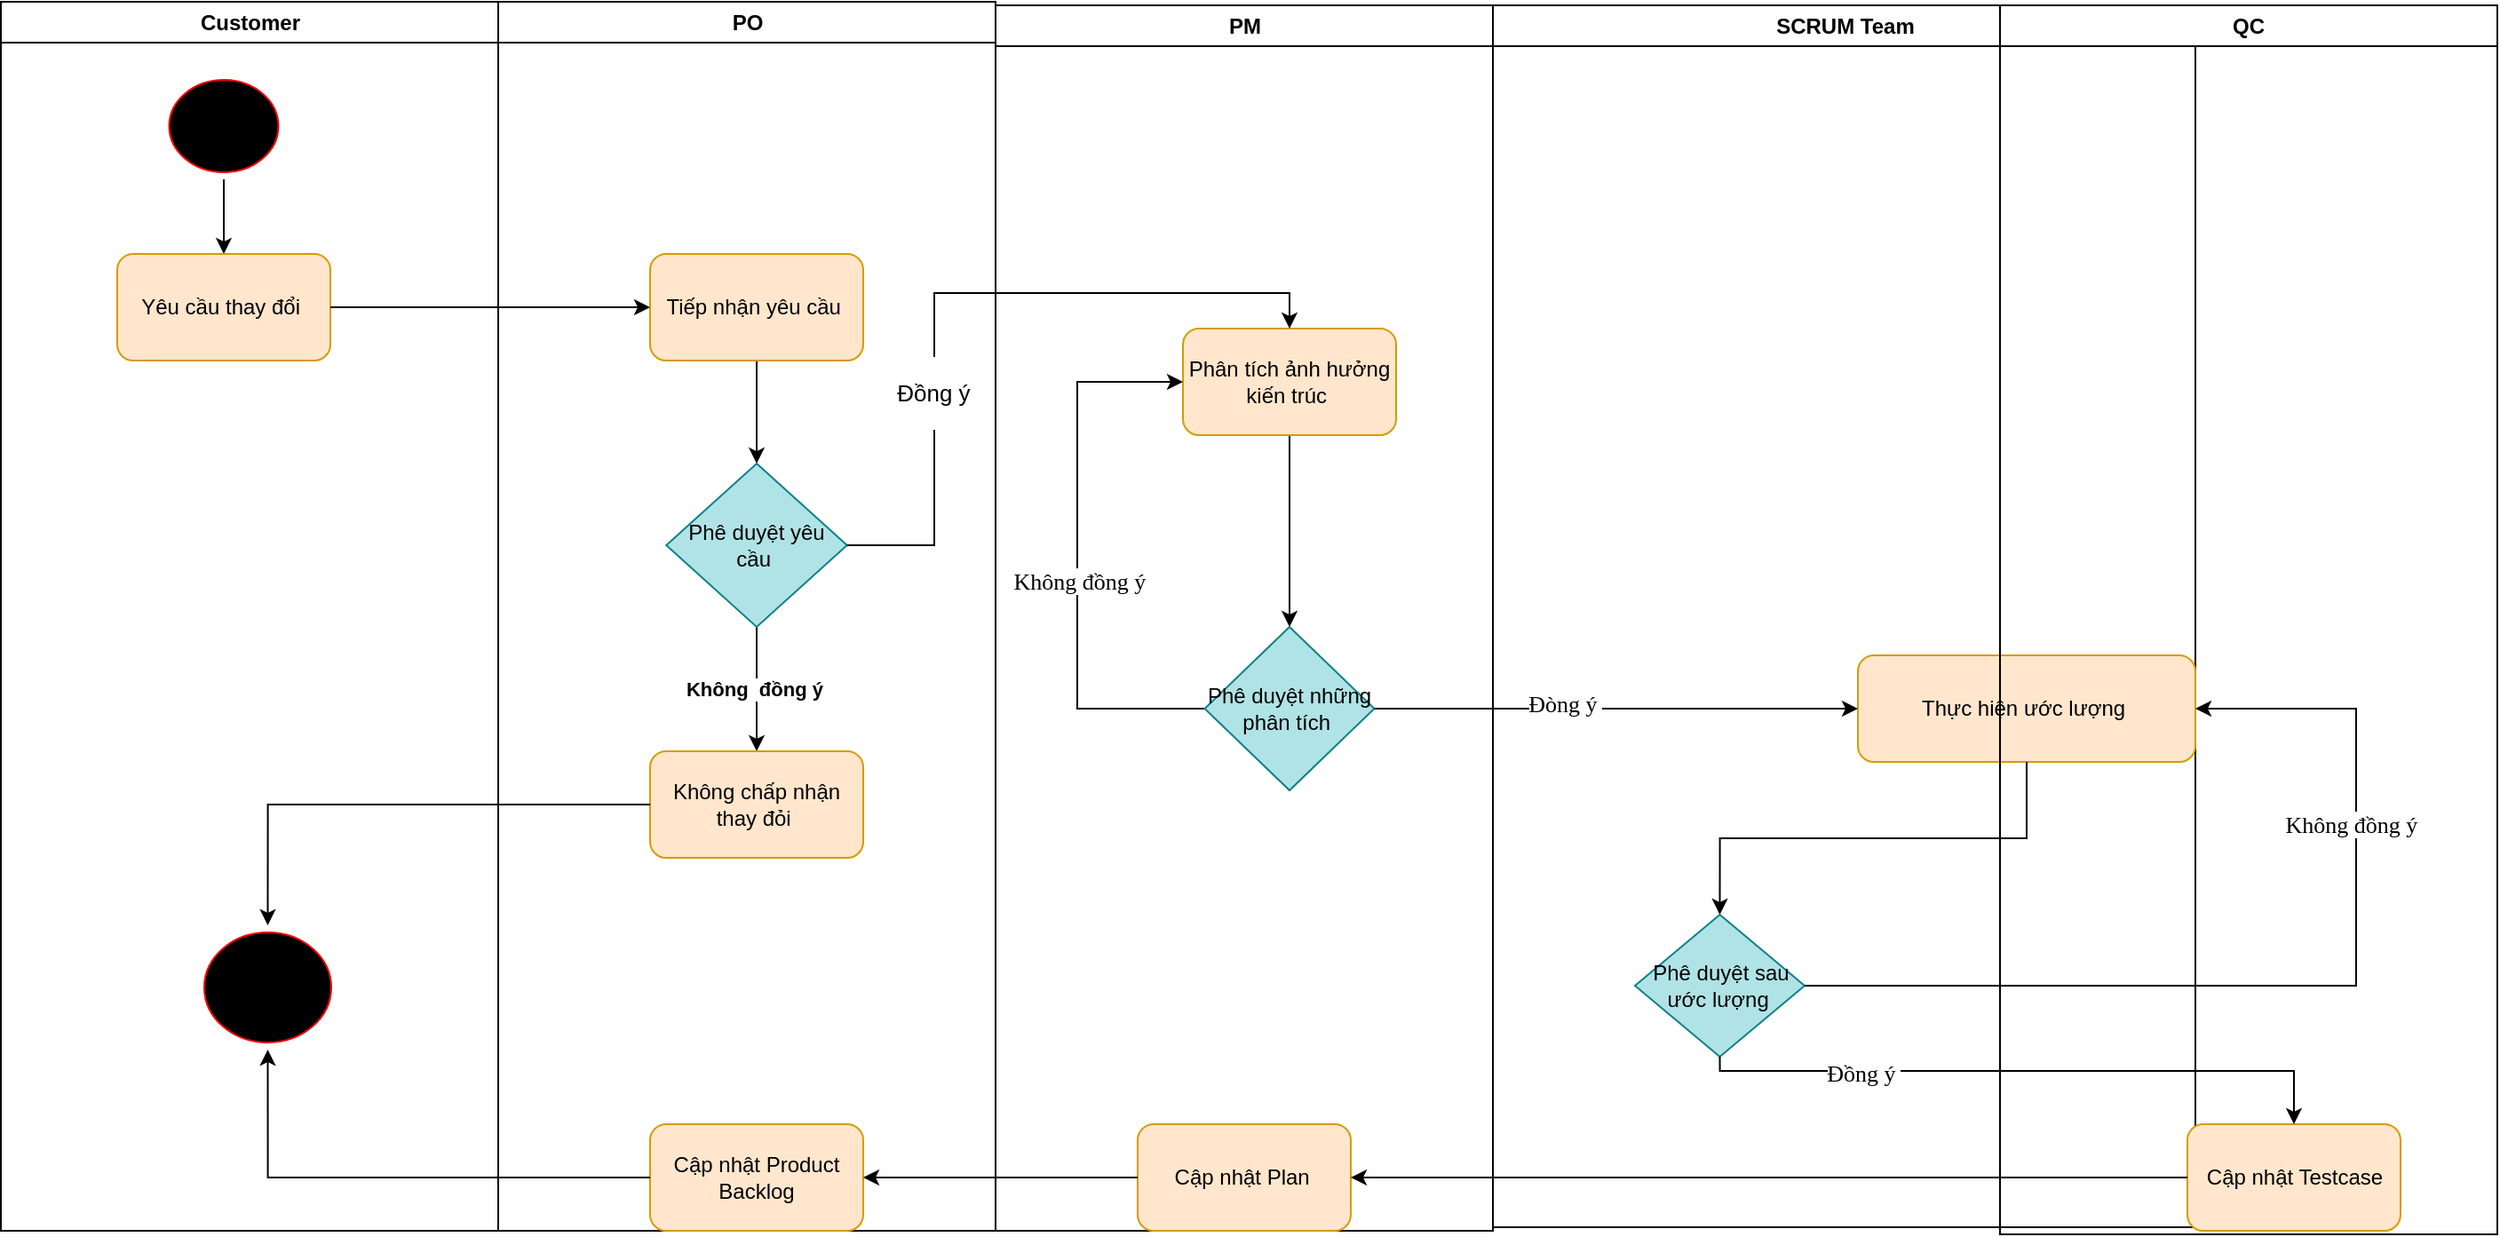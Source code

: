 <mxfile version="15.5.9" type="github">
  <diagram name="Page-1" id="e7e014a7-5840-1c2e-5031-d8a46d1fe8dd">
    <mxGraphModel dx="1157" dy="693" grid="1" gridSize="10" guides="1" tooltips="1" connect="1" arrows="1" fold="1" page="1" pageScale="1" pageWidth="1169" pageHeight="826" background="none" math="0" shadow="0">
      <root>
        <mxCell id="0" />
        <mxCell id="1" parent="0" />
        <mxCell id="2" value="Customer" style="swimlane;whiteSpace=wrap" parent="1" vertex="1">
          <mxGeometry x="164.5" y="128" width="280" height="692" as="geometry" />
        </mxCell>
        <mxCell id="ol4J8Zik1eTWDtKU-2_t-74" style="edgeStyle=orthogonalEdgeStyle;rounded=0;orthogonalLoop=1;jettySize=auto;html=1;exitX=0.5;exitY=1;exitDx=0;exitDy=0;entryX=0.5;entryY=0;entryDx=0;entryDy=0;" edge="1" parent="2" source="5" target="ol4J8Zik1eTWDtKU-2_t-60">
          <mxGeometry relative="1" as="geometry" />
        </mxCell>
        <mxCell id="5" value="" style="ellipse;shape=startState;fillColor=#000000;strokeColor=#ff0000;" parent="2" vertex="1">
          <mxGeometry x="90.75" y="40" width="69.5" height="60" as="geometry" />
        </mxCell>
        <mxCell id="ol4J8Zik1eTWDtKU-2_t-60" value="Yêu cầu thay đổi&amp;nbsp;" style="rounded=1;whiteSpace=wrap;html=1;fillColor=#ffe6cc;strokeColor=#d79b00;" vertex="1" parent="2">
          <mxGeometry x="65.5" y="142" width="120" height="60" as="geometry" />
        </mxCell>
        <mxCell id="ol4J8Zik1eTWDtKU-2_t-64" value="" style="ellipse;shape=startState;fillColor=#000000;strokeColor=#ff0000;" vertex="1" parent="2">
          <mxGeometry x="110.5" y="520" width="79.5" height="70" as="geometry" />
        </mxCell>
        <mxCell id="3" value="PO" style="swimlane;whiteSpace=wrap" parent="1" vertex="1">
          <mxGeometry x="444.5" y="128" width="280" height="692" as="geometry" />
        </mxCell>
        <mxCell id="ol4J8Zik1eTWDtKU-2_t-76" style="edgeStyle=orthogonalEdgeStyle;rounded=0;orthogonalLoop=1;jettySize=auto;html=1;exitX=0.5;exitY=1;exitDx=0;exitDy=0;" edge="1" parent="3" source="ol4J8Zik1eTWDtKU-2_t-61" target="ol4J8Zik1eTWDtKU-2_t-62">
          <mxGeometry relative="1" as="geometry" />
        </mxCell>
        <mxCell id="ol4J8Zik1eTWDtKU-2_t-61" value="Tiếp nhận yêu cầu&amp;nbsp;" style="rounded=1;whiteSpace=wrap;html=1;fillColor=#ffe6cc;strokeColor=#d79b00;" vertex="1" parent="3">
          <mxGeometry x="85.5" y="142" width="120" height="60" as="geometry" />
        </mxCell>
        <mxCell id="ol4J8Zik1eTWDtKU-2_t-77" value="&lt;b&gt;Không&amp;nbsp; đồng ý&amp;nbsp;&lt;/b&gt;" style="edgeStyle=orthogonalEdgeStyle;rounded=0;orthogonalLoop=1;jettySize=auto;html=1;exitX=0.5;exitY=1;exitDx=0;exitDy=0;" edge="1" parent="3" source="ol4J8Zik1eTWDtKU-2_t-62" target="ol4J8Zik1eTWDtKU-2_t-63">
          <mxGeometry relative="1" as="geometry" />
        </mxCell>
        <mxCell id="ol4J8Zik1eTWDtKU-2_t-62" value="Phê duyệt yêu cầu&amp;nbsp;" style="rhombus;whiteSpace=wrap;html=1;fillColor=#b0e3e6;strokeColor=#0e8088;" vertex="1" parent="3">
          <mxGeometry x="94.63" y="260" width="101.75" height="92" as="geometry" />
        </mxCell>
        <mxCell id="ol4J8Zik1eTWDtKU-2_t-63" value="Không chấp nhận thay đỏi&amp;nbsp;" style="rounded=1;whiteSpace=wrap;html=1;fillColor=#ffe6cc;strokeColor=#d79b00;" vertex="1" parent="3">
          <mxGeometry x="85.51" y="422" width="120" height="60" as="geometry" />
        </mxCell>
        <mxCell id="ol4J8Zik1eTWDtKU-2_t-66" value="Cập nhật Product Backlog" style="rounded=1;whiteSpace=wrap;html=1;fillColor=#ffe6cc;strokeColor=#d79b00;" vertex="1" parent="3">
          <mxGeometry x="85.5" y="632" width="120" height="60" as="geometry" />
        </mxCell>
        <mxCell id="ol4J8Zik1eTWDtKU-2_t-41" value="SCRUM Team" style="swimlane;whiteSpace=wrap" vertex="1" parent="1">
          <mxGeometry x="1004.5" y="130" width="395.5" height="688" as="geometry" />
        </mxCell>
        <mxCell id="4" value="PM" style="swimlane;whiteSpace=wrap" parent="ol4J8Zik1eTWDtKU-2_t-41" vertex="1">
          <mxGeometry x="-280" width="280" height="690" as="geometry" />
        </mxCell>
        <mxCell id="ol4J8Zik1eTWDtKU-2_t-86" style="edgeStyle=orthogonalEdgeStyle;rounded=0;orthogonalLoop=1;jettySize=auto;html=1;exitX=0.5;exitY=1;exitDx=0;exitDy=0;entryX=0.5;entryY=0;entryDx=0;entryDy=0;" edge="1" parent="4" source="ol4J8Zik1eTWDtKU-2_t-67" target="ol4J8Zik1eTWDtKU-2_t-68">
          <mxGeometry relative="1" as="geometry" />
        </mxCell>
        <mxCell id="ol4J8Zik1eTWDtKU-2_t-67" value="Phân tích ảnh hưởng kiến trúc&amp;nbsp;" style="rounded=1;whiteSpace=wrap;html=1;fillColor=#ffe6cc;strokeColor=#d79b00;" vertex="1" parent="4">
          <mxGeometry x="105.5" y="182" width="120" height="60" as="geometry" />
        </mxCell>
        <mxCell id="ol4J8Zik1eTWDtKU-2_t-85" style="edgeStyle=orthogonalEdgeStyle;rounded=0;orthogonalLoop=1;jettySize=auto;html=1;exitX=0;exitY=0.5;exitDx=0;exitDy=0;entryX=0;entryY=0.5;entryDx=0;entryDy=0;" edge="1" parent="4" source="ol4J8Zik1eTWDtKU-2_t-68" target="ol4J8Zik1eTWDtKU-2_t-67">
          <mxGeometry relative="1" as="geometry">
            <Array as="points">
              <mxPoint x="46" y="396" />
              <mxPoint x="46" y="212" />
            </Array>
          </mxGeometry>
        </mxCell>
        <mxCell id="ol4J8Zik1eTWDtKU-2_t-95" value="Không đồng ý&amp;nbsp;" style="edgeLabel;html=1;align=center;verticalAlign=middle;resizable=0;points=[];fontSize=13;fontFamily=Times New Roman;" vertex="1" connectable="0" parent="ol4J8Zik1eTWDtKU-2_t-85">
          <mxGeometry x="-0.086" y="-2" relative="1" as="geometry">
            <mxPoint as="offset" />
          </mxGeometry>
        </mxCell>
        <mxCell id="ol4J8Zik1eTWDtKU-2_t-68" value="Phê duyệt những phân tích&amp;nbsp;" style="rhombus;whiteSpace=wrap;html=1;fillColor=#b0e3e6;strokeColor=#0e8088;" vertex="1" parent="4">
          <mxGeometry x="117.75" y="350" width="95.5" height="92" as="geometry" />
        </mxCell>
        <mxCell id="ol4J8Zik1eTWDtKU-2_t-72" value="Cập nhật Plan&amp;nbsp;" style="rounded=1;whiteSpace=wrap;html=1;fillColor=#ffe6cc;strokeColor=#d79b00;" vertex="1" parent="4">
          <mxGeometry x="80" y="630" width="120" height="60" as="geometry" />
        </mxCell>
        <mxCell id="ol4J8Zik1eTWDtKU-2_t-70" value="Phê duyệt sau ước lượng&amp;nbsp;" style="rhombus;whiteSpace=wrap;html=1;fillColor=#b0e3e6;strokeColor=#0e8088;" vertex="1" parent="ol4J8Zik1eTWDtKU-2_t-41">
          <mxGeometry x="80" y="512" width="95.5" height="80" as="geometry" />
        </mxCell>
        <mxCell id="ol4J8Zik1eTWDtKU-2_t-69" value="Thực hiện ước lượng&amp;nbsp;" style="rounded=1;whiteSpace=wrap;html=1;fillColor=#ffe6cc;strokeColor=#d79b00;" vertex="1" parent="ol4J8Zik1eTWDtKU-2_t-41">
          <mxGeometry x="205.5" y="366" width="190" height="60" as="geometry" />
        </mxCell>
        <mxCell id="ol4J8Zik1eTWDtKU-2_t-87" style="edgeStyle=orthogonalEdgeStyle;rounded=0;orthogonalLoop=1;jettySize=auto;html=1;exitX=1;exitY=0.5;exitDx=0;exitDy=0;entryX=0;entryY=0.5;entryDx=0;entryDy=0;" edge="1" parent="ol4J8Zik1eTWDtKU-2_t-41" source="ol4J8Zik1eTWDtKU-2_t-68" target="ol4J8Zik1eTWDtKU-2_t-69">
          <mxGeometry relative="1" as="geometry" />
        </mxCell>
        <mxCell id="ol4J8Zik1eTWDtKU-2_t-96" value="Đòng ý&amp;nbsp;" style="edgeLabel;html=1;align=center;verticalAlign=middle;resizable=0;points=[];fontSize=13;fontFamily=Times New Roman;" vertex="1" connectable="0" parent="ol4J8Zik1eTWDtKU-2_t-87">
          <mxGeometry x="-0.217" y="3" relative="1" as="geometry">
            <mxPoint as="offset" />
          </mxGeometry>
        </mxCell>
        <mxCell id="ol4J8Zik1eTWDtKU-2_t-88" style="edgeStyle=orthogonalEdgeStyle;rounded=0;orthogonalLoop=1;jettySize=auto;html=1;exitX=0.5;exitY=1;exitDx=0;exitDy=0;entryX=0.5;entryY=0;entryDx=0;entryDy=0;" edge="1" parent="ol4J8Zik1eTWDtKU-2_t-41" source="ol4J8Zik1eTWDtKU-2_t-69" target="ol4J8Zik1eTWDtKU-2_t-70">
          <mxGeometry relative="1" as="geometry" />
        </mxCell>
        <mxCell id="ol4J8Zik1eTWDtKU-2_t-90" style="edgeStyle=orthogonalEdgeStyle;rounded=0;orthogonalLoop=1;jettySize=auto;html=1;exitX=1;exitY=0.5;exitDx=0;exitDy=0;entryX=1;entryY=0.5;entryDx=0;entryDy=0;" edge="1" parent="ol4J8Zik1eTWDtKU-2_t-41" source="ol4J8Zik1eTWDtKU-2_t-70" target="ol4J8Zik1eTWDtKU-2_t-69">
          <mxGeometry relative="1" as="geometry">
            <Array as="points">
              <mxPoint x="486" y="552" />
              <mxPoint x="486" y="396" />
            </Array>
          </mxGeometry>
        </mxCell>
        <mxCell id="ol4J8Zik1eTWDtKU-2_t-97" value="Không đồng ý&amp;nbsp;" style="edgeLabel;html=1;align=center;verticalAlign=middle;resizable=0;points=[];fontSize=13;fontFamily=Times New Roman;" vertex="1" connectable="0" parent="ol4J8Zik1eTWDtKU-2_t-90">
          <mxGeometry x="0.443" y="2" relative="1" as="geometry">
            <mxPoint as="offset" />
          </mxGeometry>
        </mxCell>
        <mxCell id="ol4J8Zik1eTWDtKU-2_t-47" value="QC" style="swimlane;whiteSpace=wrap" vertex="1" parent="1">
          <mxGeometry x="1290" y="130" width="280" height="692" as="geometry" />
        </mxCell>
        <mxCell id="ol4J8Zik1eTWDtKU-2_t-71" value="Cập nhật Testcase" style="rounded=1;whiteSpace=wrap;html=1;fillColor=#ffe6cc;strokeColor=#d79b00;" vertex="1" parent="ol4J8Zik1eTWDtKU-2_t-47">
          <mxGeometry x="105.5" y="630" width="120" height="60" as="geometry" />
        </mxCell>
        <mxCell id="ol4J8Zik1eTWDtKU-2_t-75" style="edgeStyle=orthogonalEdgeStyle;rounded=0;orthogonalLoop=1;jettySize=auto;html=1;exitX=1;exitY=0.5;exitDx=0;exitDy=0;entryX=0;entryY=0.5;entryDx=0;entryDy=0;" edge="1" parent="1" source="ol4J8Zik1eTWDtKU-2_t-60" target="ol4J8Zik1eTWDtKU-2_t-61">
          <mxGeometry relative="1" as="geometry" />
        </mxCell>
        <mxCell id="ol4J8Zik1eTWDtKU-2_t-82" style="edgeStyle=orthogonalEdgeStyle;rounded=0;orthogonalLoop=1;jettySize=auto;html=1;exitX=0;exitY=0.5;exitDx=0;exitDy=0;entryX=0.5;entryY=0;entryDx=0;entryDy=0;" edge="1" parent="1" source="ol4J8Zik1eTWDtKU-2_t-63" target="ol4J8Zik1eTWDtKU-2_t-64">
          <mxGeometry relative="1" as="geometry" />
        </mxCell>
        <mxCell id="ol4J8Zik1eTWDtKU-2_t-83" style="edgeStyle=orthogonalEdgeStyle;rounded=0;orthogonalLoop=1;jettySize=auto;html=1;exitX=0;exitY=0.5;exitDx=0;exitDy=0;entryX=0.5;entryY=1;entryDx=0;entryDy=0;" edge="1" parent="1" source="ol4J8Zik1eTWDtKU-2_t-66" target="ol4J8Zik1eTWDtKU-2_t-64">
          <mxGeometry relative="1" as="geometry" />
        </mxCell>
        <mxCell id="ol4J8Zik1eTWDtKU-2_t-84" style="edgeStyle=orthogonalEdgeStyle;rounded=0;orthogonalLoop=1;jettySize=auto;html=1;exitX=1;exitY=0.5;exitDx=0;exitDy=0;entryX=0.5;entryY=0;entryDx=0;entryDy=0;" edge="1" parent="1" source="ol4J8Zik1eTWDtKU-2_t-62" target="ol4J8Zik1eTWDtKU-2_t-67">
          <mxGeometry relative="1" as="geometry">
            <Array as="points">
              <mxPoint x="690" y="434" />
              <mxPoint x="690" y="292" />
              <mxPoint x="890" y="292" />
            </Array>
          </mxGeometry>
        </mxCell>
        <mxCell id="ol4J8Zik1eTWDtKU-2_t-94" value="&lt;p style=&quot;font-size: 13px&quot;&gt;Đồng ý&amp;nbsp;&lt;/p&gt;" style="edgeLabel;html=1;align=center;verticalAlign=middle;resizable=0;points=[];" vertex="1" connectable="0" parent="ol4J8Zik1eTWDtKU-2_t-84">
          <mxGeometry x="-0.344" y="-1" relative="1" as="geometry">
            <mxPoint as="offset" />
          </mxGeometry>
        </mxCell>
        <mxCell id="ol4J8Zik1eTWDtKU-2_t-89" style="edgeStyle=orthogonalEdgeStyle;rounded=0;orthogonalLoop=1;jettySize=auto;html=1;exitX=0.5;exitY=1;exitDx=0;exitDy=0;entryX=0.5;entryY=0;entryDx=0;entryDy=0;" edge="1" parent="1" source="ol4J8Zik1eTWDtKU-2_t-70" target="ol4J8Zik1eTWDtKU-2_t-71">
          <mxGeometry relative="1" as="geometry">
            <Array as="points">
              <mxPoint x="1132" y="730" />
              <mxPoint x="1456" y="730" />
            </Array>
          </mxGeometry>
        </mxCell>
        <mxCell id="ol4J8Zik1eTWDtKU-2_t-98" value="Đồng ý&amp;nbsp;" style="edgeLabel;html=1;align=center;verticalAlign=middle;resizable=0;points=[];fontSize=13;fontFamily=Times New Roman;" vertex="1" connectable="0" parent="ol4J8Zik1eTWDtKU-2_t-89">
          <mxGeometry x="-0.512" y="-1" relative="1" as="geometry">
            <mxPoint as="offset" />
          </mxGeometry>
        </mxCell>
        <mxCell id="ol4J8Zik1eTWDtKU-2_t-91" style="edgeStyle=orthogonalEdgeStyle;rounded=0;orthogonalLoop=1;jettySize=auto;html=1;exitX=0;exitY=0.5;exitDx=0;exitDy=0;" edge="1" parent="1" source="ol4J8Zik1eTWDtKU-2_t-71" target="ol4J8Zik1eTWDtKU-2_t-72">
          <mxGeometry relative="1" as="geometry" />
        </mxCell>
        <mxCell id="ol4J8Zik1eTWDtKU-2_t-92" style="edgeStyle=orthogonalEdgeStyle;rounded=0;orthogonalLoop=1;jettySize=auto;html=1;exitX=0;exitY=0.5;exitDx=0;exitDy=0;entryX=1;entryY=0.5;entryDx=0;entryDy=0;" edge="1" parent="1" source="ol4J8Zik1eTWDtKU-2_t-72" target="ol4J8Zik1eTWDtKU-2_t-66">
          <mxGeometry relative="1" as="geometry" />
        </mxCell>
      </root>
    </mxGraphModel>
  </diagram>
</mxfile>
